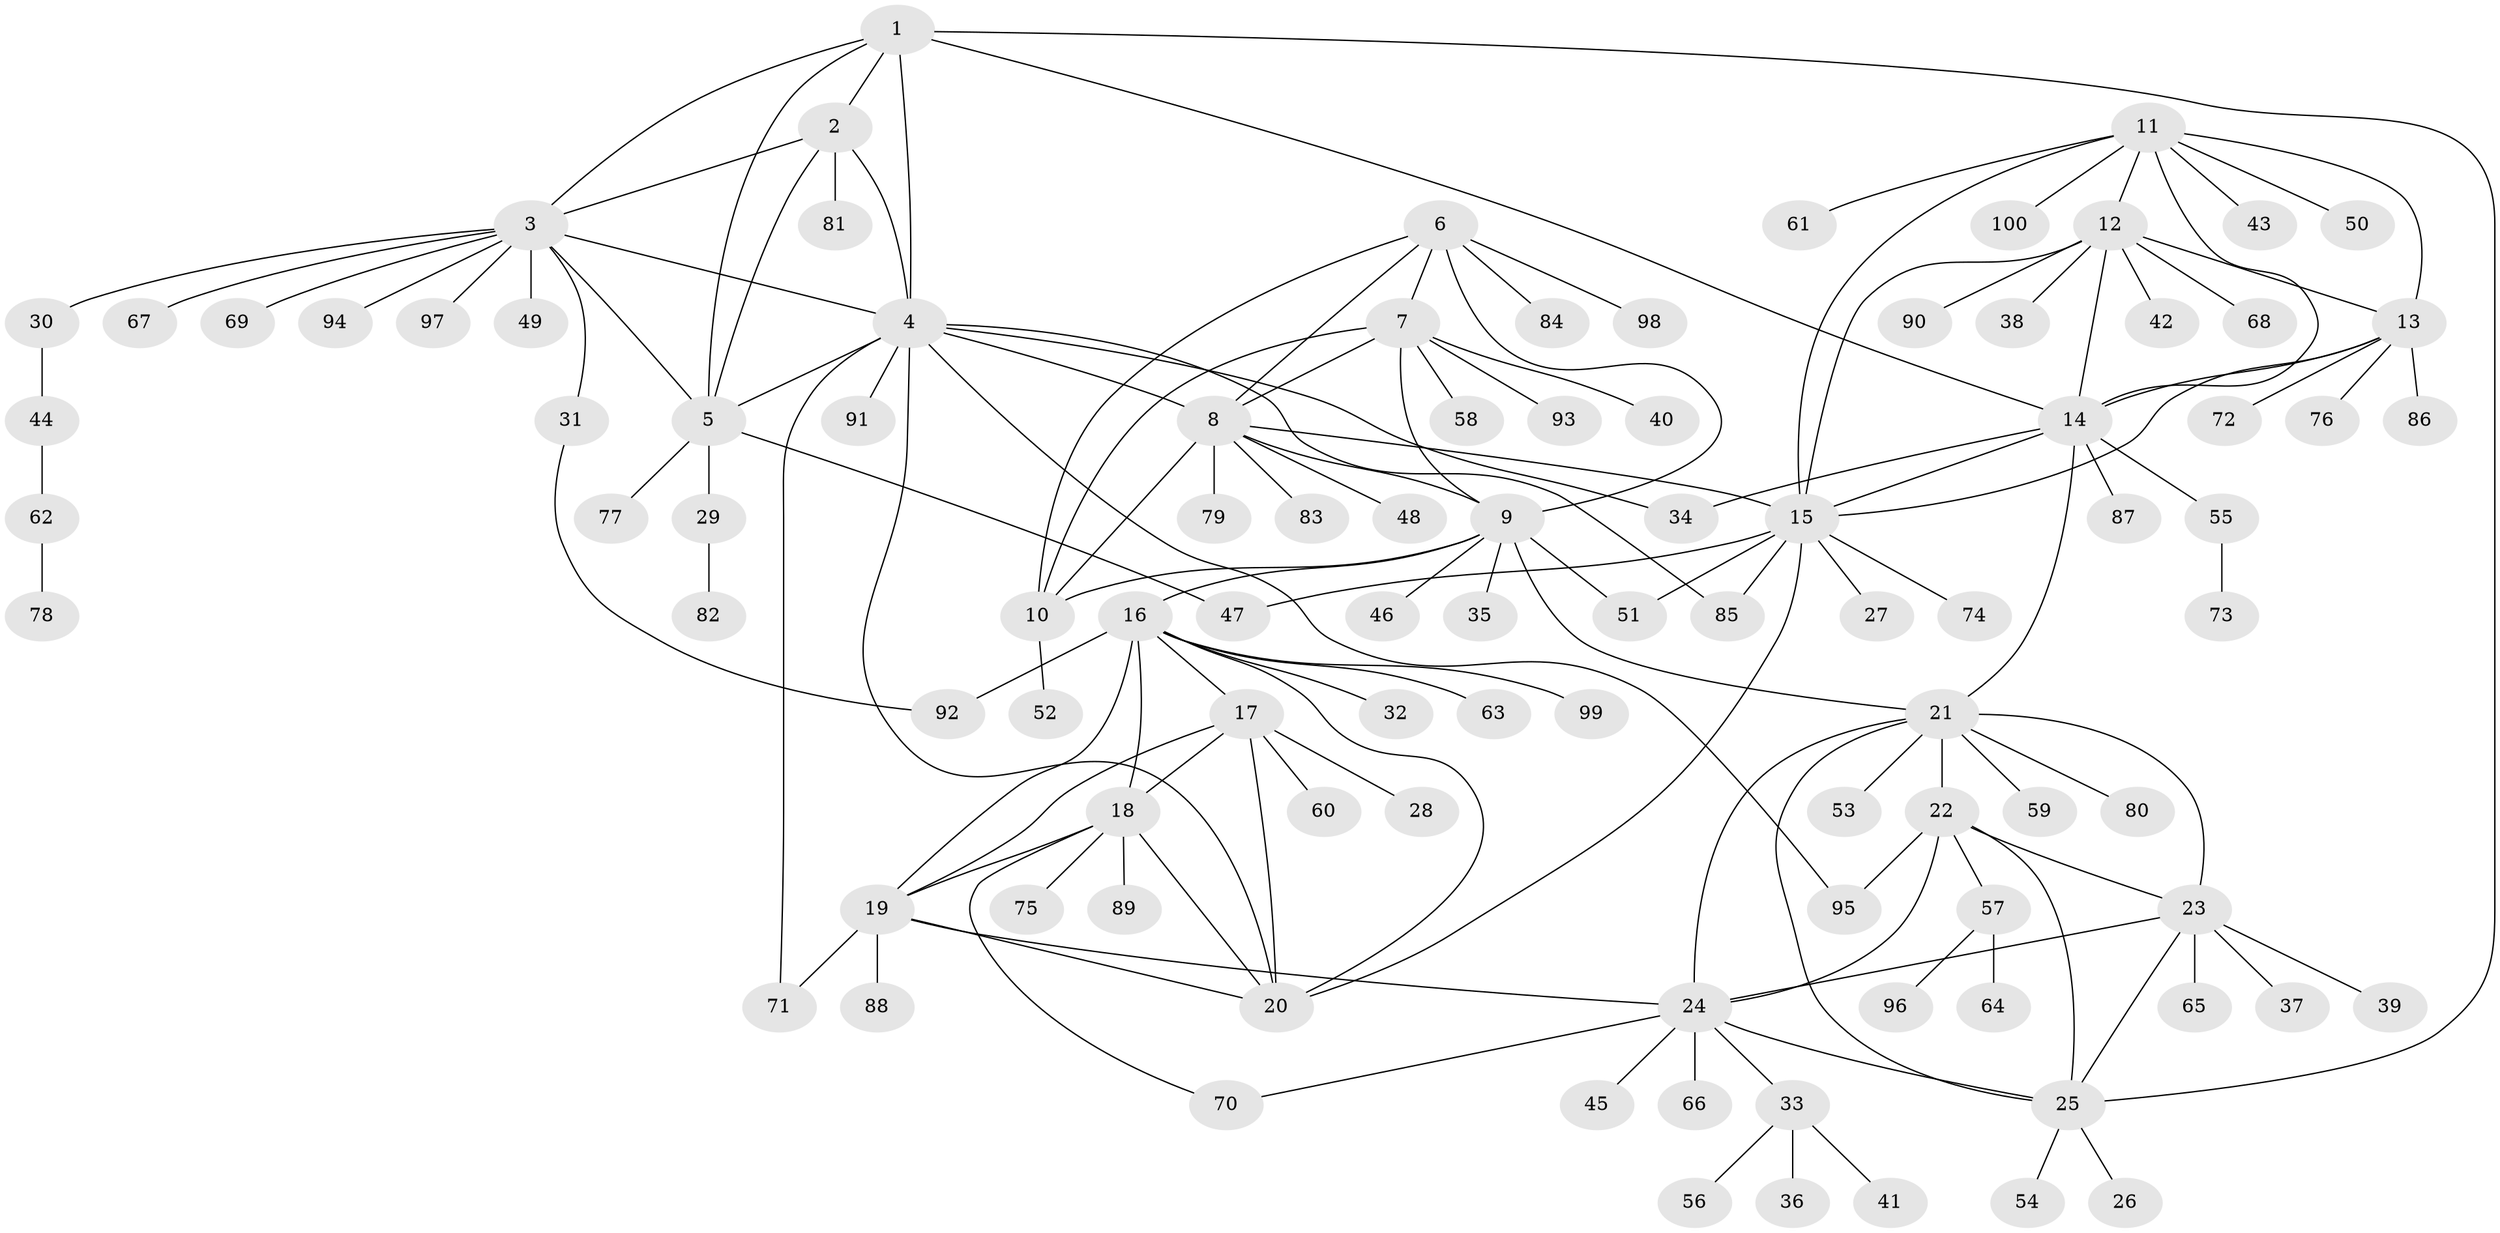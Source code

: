// Generated by graph-tools (version 1.1) at 2025/37/03/09/25 02:37:23]
// undirected, 100 vertices, 143 edges
graph export_dot {
graph [start="1"]
  node [color=gray90,style=filled];
  1;
  2;
  3;
  4;
  5;
  6;
  7;
  8;
  9;
  10;
  11;
  12;
  13;
  14;
  15;
  16;
  17;
  18;
  19;
  20;
  21;
  22;
  23;
  24;
  25;
  26;
  27;
  28;
  29;
  30;
  31;
  32;
  33;
  34;
  35;
  36;
  37;
  38;
  39;
  40;
  41;
  42;
  43;
  44;
  45;
  46;
  47;
  48;
  49;
  50;
  51;
  52;
  53;
  54;
  55;
  56;
  57;
  58;
  59;
  60;
  61;
  62;
  63;
  64;
  65;
  66;
  67;
  68;
  69;
  70;
  71;
  72;
  73;
  74;
  75;
  76;
  77;
  78;
  79;
  80;
  81;
  82;
  83;
  84;
  85;
  86;
  87;
  88;
  89;
  90;
  91;
  92;
  93;
  94;
  95;
  96;
  97;
  98;
  99;
  100;
  1 -- 2;
  1 -- 3;
  1 -- 4;
  1 -- 5;
  1 -- 14;
  1 -- 25;
  2 -- 3;
  2 -- 4;
  2 -- 5;
  2 -- 81;
  3 -- 4;
  3 -- 5;
  3 -- 30;
  3 -- 31;
  3 -- 49;
  3 -- 67;
  3 -- 69;
  3 -- 94;
  3 -- 97;
  4 -- 5;
  4 -- 8;
  4 -- 20;
  4 -- 34;
  4 -- 71;
  4 -- 85;
  4 -- 91;
  4 -- 95;
  5 -- 29;
  5 -- 47;
  5 -- 77;
  6 -- 7;
  6 -- 8;
  6 -- 9;
  6 -- 10;
  6 -- 84;
  6 -- 98;
  7 -- 8;
  7 -- 9;
  7 -- 10;
  7 -- 40;
  7 -- 58;
  7 -- 93;
  8 -- 9;
  8 -- 10;
  8 -- 15;
  8 -- 48;
  8 -- 79;
  8 -- 83;
  9 -- 10;
  9 -- 16;
  9 -- 21;
  9 -- 35;
  9 -- 46;
  9 -- 51;
  10 -- 52;
  11 -- 12;
  11 -- 13;
  11 -- 14;
  11 -- 15;
  11 -- 43;
  11 -- 50;
  11 -- 61;
  11 -- 100;
  12 -- 13;
  12 -- 14;
  12 -- 15;
  12 -- 38;
  12 -- 42;
  12 -- 68;
  12 -- 90;
  13 -- 14;
  13 -- 15;
  13 -- 72;
  13 -- 76;
  13 -- 86;
  14 -- 15;
  14 -- 21;
  14 -- 34;
  14 -- 55;
  14 -- 87;
  15 -- 20;
  15 -- 27;
  15 -- 47;
  15 -- 51;
  15 -- 74;
  15 -- 85;
  16 -- 17;
  16 -- 18;
  16 -- 19;
  16 -- 20;
  16 -- 32;
  16 -- 63;
  16 -- 92;
  16 -- 99;
  17 -- 18;
  17 -- 19;
  17 -- 20;
  17 -- 28;
  17 -- 60;
  18 -- 19;
  18 -- 20;
  18 -- 70;
  18 -- 75;
  18 -- 89;
  19 -- 20;
  19 -- 24;
  19 -- 71;
  19 -- 88;
  21 -- 22;
  21 -- 23;
  21 -- 24;
  21 -- 25;
  21 -- 53;
  21 -- 59;
  21 -- 80;
  22 -- 23;
  22 -- 24;
  22 -- 25;
  22 -- 57;
  22 -- 95;
  23 -- 24;
  23 -- 25;
  23 -- 37;
  23 -- 39;
  23 -- 65;
  24 -- 25;
  24 -- 33;
  24 -- 45;
  24 -- 66;
  24 -- 70;
  25 -- 26;
  25 -- 54;
  29 -- 82;
  30 -- 44;
  31 -- 92;
  33 -- 36;
  33 -- 41;
  33 -- 56;
  44 -- 62;
  55 -- 73;
  57 -- 64;
  57 -- 96;
  62 -- 78;
}
